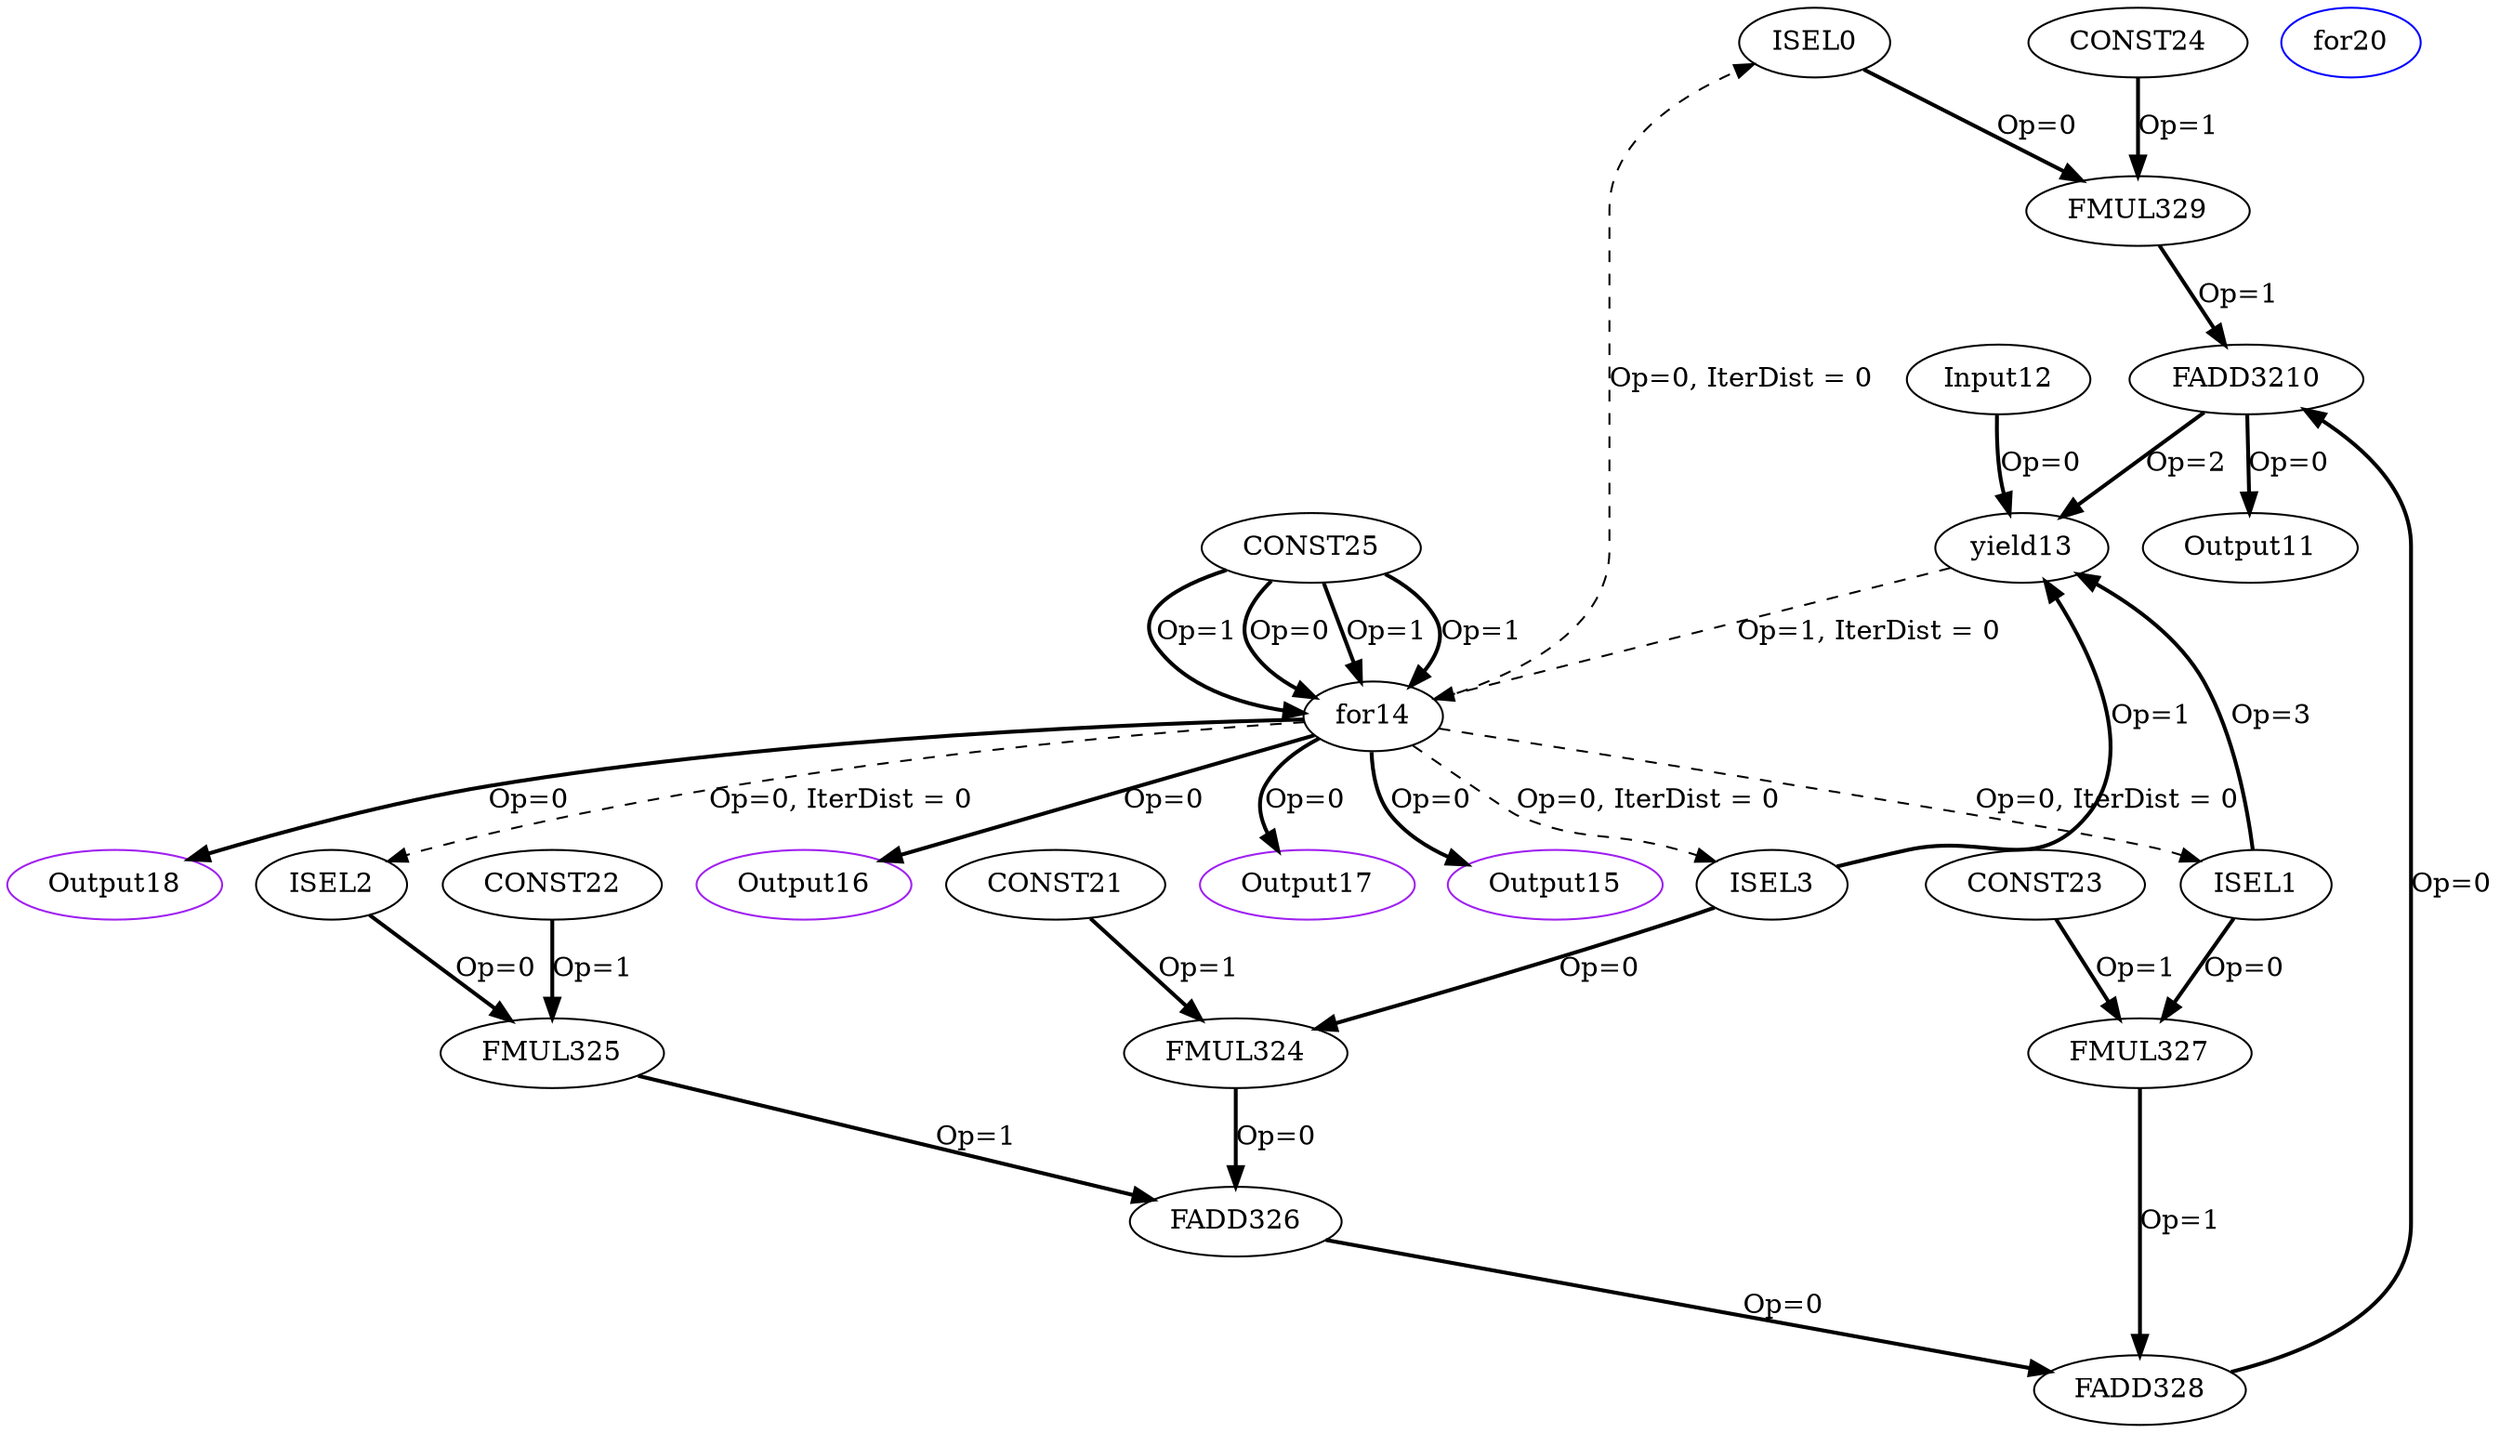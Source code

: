 Digraph G {
ISEL0[opcode = "ISEL", color = black];
ISEL1[opcode = "ISEL", color = black];
ISEL2[opcode = "ISEL", color = black];
ISEL3[opcode = "ISEL", color = black];
FMUL324[opcode = "FMUL32", color = black];
FMUL325[opcode = "FMUL32", color = black];
FADD326[opcode = "FADD32", color = black];
FMUL327[opcode = "FMUL32", color = black];
FADD328[opcode = "FADD32", color = black];
FMUL329[opcode = "FMUL32", color = black];
FADD3210[opcode = "FADD32", color = black];
Output11[opcode = "Output", ref_name="kernel_deriche_1_2", size="8192", offset="0,252", pattern="-4,64,508,32", color = black];
Input12[opcode = "Input", ref_name="kernel_deriche_1_0", size="8192", offset="0,252", pattern="-4,64,508,32", color = black];
yield13[opcode = "yield", color = black];
for14[opcode = "for", color = black];
Output15[opcode = "Output", ref_name="kernel_deriche_1_4", size="8", offset="0,0", pattern="0,64,0,32", color = purple];
Output16[opcode = "Output", ref_name="kernel_deriche_1_5", size="8", offset="0,0", pattern="0,64,0,32", color = purple];
Output17[opcode = "Output", ref_name="kernel_deriche_1_3", size="8", offset="0,0", pattern="0,64,0,32", color = purple];
Output18[opcode = "Output", ref_name="kernel_deriche_1_1", size="8", offset="0,0", pattern="0,64,0,32", color = purple];
for20[opcode = "for", color = blue];
CONST21[opcode = "CONST", value="0xBE3C1714", color = black];
CONST22[opcode = "CONST", value="0x3DEA6028", color = black];
CONST23[opcode = "CONST", value="0x3F5744FD", color = black];
CONST24[opcode = "CONST", value="0xBF1B4598", color = black];
CONST25[opcode = "CONST", value="0x00000000", color = black];
for14 -> ISEL0[color = black, style = dashed, operand = 0, iterdist = 0, label = "Op=0, IterDist = 0"];
for14 -> ISEL1[color = black, style = dashed, operand = 0, iterdist = 0, label = "Op=0, IterDist = 0"];
for14 -> ISEL2[color = black, style = dashed, operand = 0, iterdist = 0, label = "Op=0, IterDist = 0"];
for14 -> ISEL3[color = black, style = dashed, operand = 0, iterdist = 0, label = "Op=0, IterDist = 0"];
ISEL3 -> FMUL324[color = black, style = bold, operand = 0, label = "Op=0"];
CONST21 -> FMUL324[color = black, style = bold, operand = 1, label = "Op=1"];
ISEL2 -> FMUL325[color = black, style = bold, operand = 0, label = "Op=0"];
CONST22 -> FMUL325[color = black, style = bold, operand = 1, label = "Op=1"];
FMUL324 -> FADD326[color = black, style = bold, operand = 0, label = "Op=0"];
FMUL325 -> FADD326[color = black, style = bold, operand = 1, label = "Op=1"];
ISEL1 -> FMUL327[color = black, style = bold, operand = 0, label = "Op=0"];
CONST23 -> FMUL327[color = black, style = bold, operand = 1, label = "Op=1"];
FADD326 -> FADD328[color = black, style = bold, operand = 0, label = "Op=0"];
FMUL327 -> FADD328[color = black, style = bold, operand = 1, label = "Op=1"];
ISEL0 -> FMUL329[color = black, style = bold, operand = 0, label = "Op=0"];
CONST24 -> FMUL329[color = black, style = bold, operand = 1, label = "Op=1"];
FADD328 -> FADD3210[color = black, style = bold, operand = 0, label = "Op=0"];
FMUL329 -> FADD3210[color = black, style = bold, operand = 1, label = "Op=1"];
FADD3210 -> Output11[color = black, style = bold, operand = 0, label = "Op=0"];
Input12 -> yield13[color = black, style = bold, operand = 0, label = "Op=0"];
ISEL3 -> yield13[color = black, style = bold, operand = 1, label = "Op=1"];
FADD3210 -> yield13[color = black, style = bold, operand = 2, label = "Op=2"];
ISEL1 -> yield13[color = black, style = bold, operand = 3, label = "Op=3"];
CONST25 -> for14[color = black, style = bold, operand = 0, label = "Op=0"];
CONST25 -> for14[color = black, style = bold, operand = 1, label = "Op=1"];
CONST25 -> for14[color = black, style = bold, operand = 1, label = "Op=1"];
CONST25 -> for14[color = black, style = bold, operand = 1, label = "Op=1"];
for14 -> Output15[color = black, style = bold, operand = 0, label = "Op=0"];
for14 -> Output16[color = black, style = bold, operand = 0, label = "Op=0"];
for14 -> Output17[color = black, style = bold, operand = 0, label = "Op=0"];
for14 -> Output18[color = black, style = bold, operand = 0, label = "Op=0"];
yield13 -> for14[color = black, style = dashed, operand = 1, iterdist = 0, label = "Op=1, IterDist = 0"];
}
